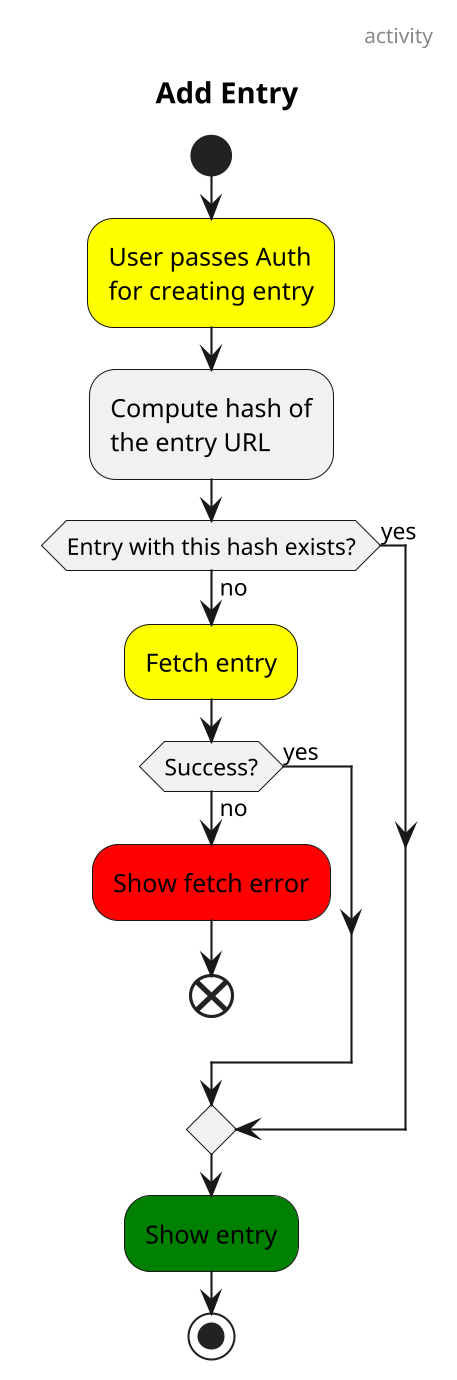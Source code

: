 @startuml add-entry-activity
skinparam dpi 200
header activity
title Add Entry

start
[[auth-activity.svg]]#yellow:User passes Auth\nfor creating entry;
:Compute hash of
the entry URL;
if (Entry with this hash exists?) then (yes)
else (no)
    [[fetch-entry.activity.svg]]#yellow:Fetch entry;
    if (Success?) then (yes)
    else (no)
        #red:Show fetch error;
        end
    endif
endif
#green:Show entry;
stop
@enduml
